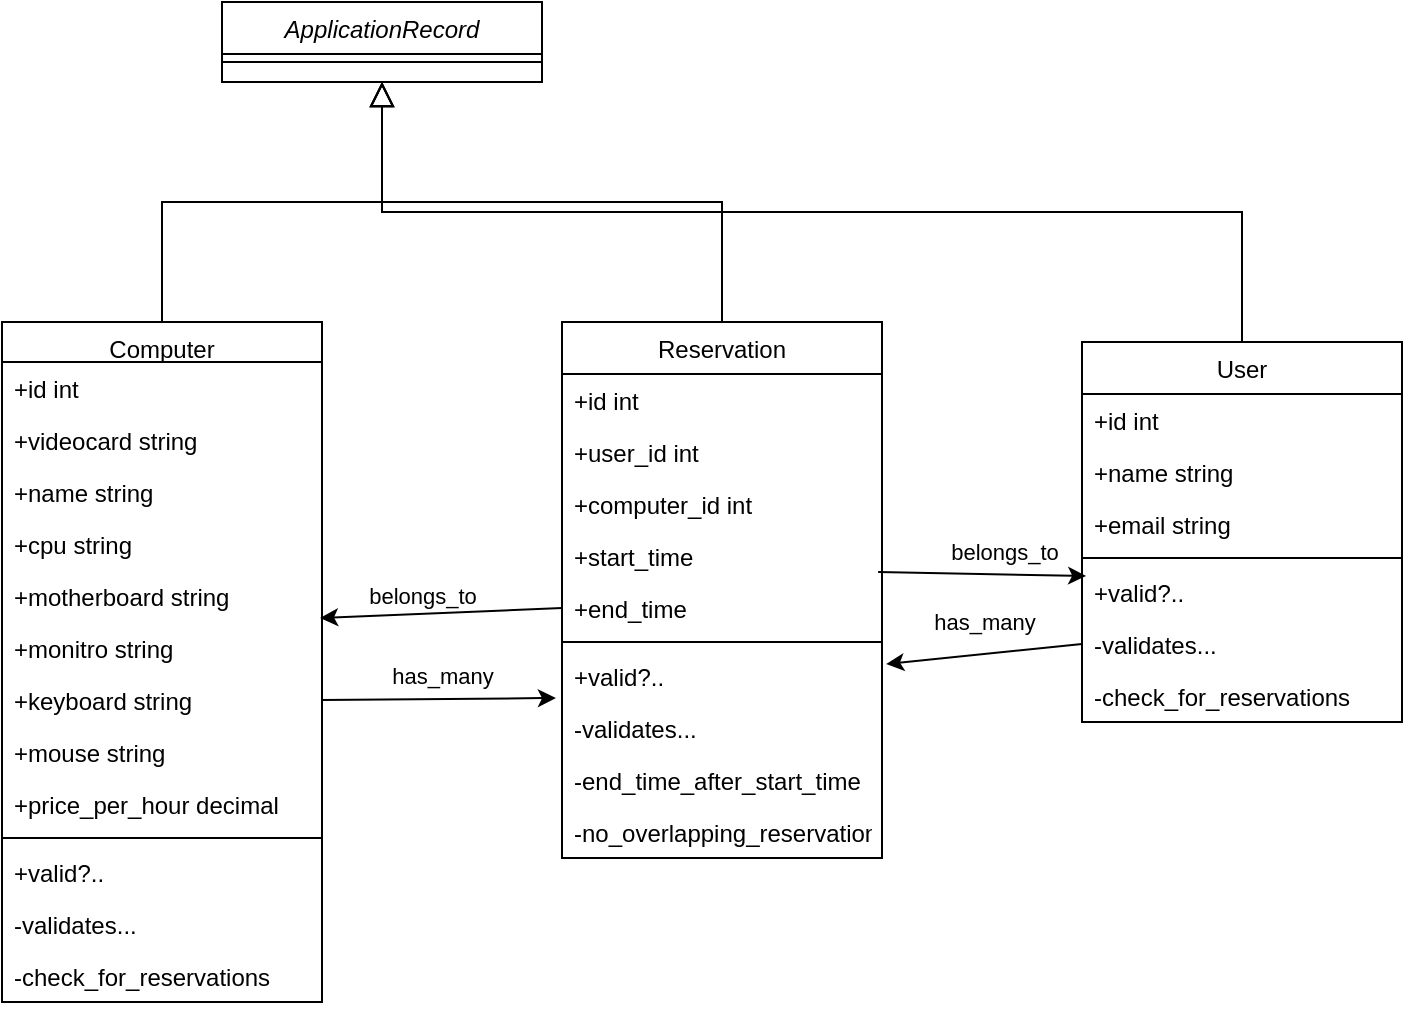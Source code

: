 <mxfile version="26.0.8">
  <diagram id="C5RBs43oDa-KdzZeNtuy" name="Page-1">
    <mxGraphModel dx="1434" dy="746" grid="1" gridSize="10" guides="1" tooltips="1" connect="1" arrows="1" fold="1" page="1" pageScale="1" pageWidth="827" pageHeight="1169" math="0" shadow="0">
      <root>
        <mxCell id="WIyWlLk6GJQsqaUBKTNV-0" />
        <mxCell id="WIyWlLk6GJQsqaUBKTNV-1" parent="WIyWlLk6GJQsqaUBKTNV-0" />
        <mxCell id="zkfFHV4jXpPFQw0GAbJ--0" value="ApplicationRecord" style="swimlane;fontStyle=2;align=center;verticalAlign=top;childLayout=stackLayout;horizontal=1;startSize=26;horizontalStack=0;resizeParent=1;resizeLast=0;collapsible=1;marginBottom=0;rounded=0;shadow=0;strokeWidth=1;" parent="WIyWlLk6GJQsqaUBKTNV-1" vertex="1">
          <mxGeometry x="220" y="50" width="160" height="40" as="geometry">
            <mxRectangle x="230" y="140" width="160" height="26" as="alternateBounds" />
          </mxGeometry>
        </mxCell>
        <mxCell id="zkfFHV4jXpPFQw0GAbJ--4" value="" style="line;html=1;strokeWidth=1;align=left;verticalAlign=middle;spacingTop=-1;spacingLeft=3;spacingRight=3;rotatable=0;labelPosition=right;points=[];portConstraint=eastwest;" parent="zkfFHV4jXpPFQw0GAbJ--0" vertex="1">
          <mxGeometry y="26" width="160" height="8" as="geometry" />
        </mxCell>
        <mxCell id="zkfFHV4jXpPFQw0GAbJ--12" value="" style="endArrow=block;endSize=10;endFill=0;shadow=0;strokeWidth=1;rounded=0;curved=0;edgeStyle=elbowEdgeStyle;elbow=vertical;" parent="WIyWlLk6GJQsqaUBKTNV-1" target="zkfFHV4jXpPFQw0GAbJ--0" edge="1">
          <mxGeometry width="160" relative="1" as="geometry">
            <mxPoint x="190" y="210" as="sourcePoint" />
            <mxPoint x="200" y="203" as="targetPoint" />
          </mxGeometry>
        </mxCell>
        <mxCell id="zkfFHV4jXpPFQw0GAbJ--13" value="User" style="swimlane;fontStyle=0;align=center;verticalAlign=top;childLayout=stackLayout;horizontal=1;startSize=26;horizontalStack=0;resizeParent=1;resizeLast=0;collapsible=1;marginBottom=0;rounded=0;shadow=0;strokeWidth=1;" parent="WIyWlLk6GJQsqaUBKTNV-1" vertex="1">
          <mxGeometry x="650" y="220" width="160" height="190" as="geometry">
            <mxRectangle x="340" y="380" width="170" height="26" as="alternateBounds" />
          </mxGeometry>
        </mxCell>
        <mxCell id="zkfFHV4jXpPFQw0GAbJ--14" value="+id int" style="text;align=left;verticalAlign=top;spacingLeft=4;spacingRight=4;overflow=hidden;rotatable=0;points=[[0,0.5],[1,0.5]];portConstraint=eastwest;" parent="zkfFHV4jXpPFQw0GAbJ--13" vertex="1">
          <mxGeometry y="26" width="160" height="26" as="geometry" />
        </mxCell>
        <mxCell id="UowY3W94g4IepwRoSopE-0" value="+name string" style="text;align=left;verticalAlign=top;spacingLeft=4;spacingRight=4;overflow=hidden;rotatable=0;points=[[0,0.5],[1,0.5]];portConstraint=eastwest;" vertex="1" parent="zkfFHV4jXpPFQw0GAbJ--13">
          <mxGeometry y="52" width="160" height="26" as="geometry" />
        </mxCell>
        <mxCell id="UowY3W94g4IepwRoSopE-1" value="+email string" style="text;align=left;verticalAlign=top;spacingLeft=4;spacingRight=4;overflow=hidden;rotatable=0;points=[[0,0.5],[1,0.5]];portConstraint=eastwest;" vertex="1" parent="zkfFHV4jXpPFQw0GAbJ--13">
          <mxGeometry y="78" width="160" height="26" as="geometry" />
        </mxCell>
        <mxCell id="zkfFHV4jXpPFQw0GAbJ--15" value="" style="line;html=1;strokeWidth=1;align=left;verticalAlign=middle;spacingTop=-1;spacingLeft=3;spacingRight=3;rotatable=0;labelPosition=right;points=[];portConstraint=eastwest;" parent="zkfFHV4jXpPFQw0GAbJ--13" vertex="1">
          <mxGeometry y="104" width="160" height="8" as="geometry" />
        </mxCell>
        <mxCell id="UowY3W94g4IepwRoSopE-46" value="+valid?.." style="text;align=left;verticalAlign=top;spacingLeft=4;spacingRight=4;overflow=hidden;rotatable=0;points=[[0,0.5],[1,0.5]];portConstraint=eastwest;" vertex="1" parent="zkfFHV4jXpPFQw0GAbJ--13">
          <mxGeometry y="112" width="160" height="26" as="geometry" />
        </mxCell>
        <mxCell id="UowY3W94g4IepwRoSopE-47" value="-validates..." style="text;align=left;verticalAlign=top;spacingLeft=4;spacingRight=4;overflow=hidden;rotatable=0;points=[[0,0.5],[1,0.5]];portConstraint=eastwest;" vertex="1" parent="zkfFHV4jXpPFQw0GAbJ--13">
          <mxGeometry y="138" width="160" height="26" as="geometry" />
        </mxCell>
        <mxCell id="UowY3W94g4IepwRoSopE-3" value="-check_for_reservations" style="text;align=left;verticalAlign=top;spacingLeft=4;spacingRight=4;overflow=hidden;rotatable=0;points=[[0,0.5],[1,0.5]];portConstraint=eastwest;" vertex="1" parent="zkfFHV4jXpPFQw0GAbJ--13">
          <mxGeometry y="164" width="160" height="26" as="geometry" />
        </mxCell>
        <mxCell id="zkfFHV4jXpPFQw0GAbJ--16" value="" style="endArrow=block;endSize=10;endFill=0;shadow=0;strokeWidth=1;rounded=0;curved=0;edgeStyle=elbowEdgeStyle;elbow=vertical;" parent="WIyWlLk6GJQsqaUBKTNV-1" source="zkfFHV4jXpPFQw0GAbJ--13" target="zkfFHV4jXpPFQw0GAbJ--0" edge="1">
          <mxGeometry width="160" relative="1" as="geometry">
            <mxPoint x="210" y="373" as="sourcePoint" />
            <mxPoint x="310" y="271" as="targetPoint" />
          </mxGeometry>
        </mxCell>
        <mxCell id="UowY3W94g4IepwRoSopE-25" value="Computer" style="swimlane;fontStyle=0;align=center;verticalAlign=top;childLayout=stackLayout;horizontal=1;startSize=20;horizontalStack=0;resizeParent=1;resizeLast=0;collapsible=1;marginBottom=0;rounded=0;shadow=0;strokeWidth=1;" vertex="1" parent="WIyWlLk6GJQsqaUBKTNV-1">
          <mxGeometry x="110" y="210" width="160" height="340" as="geometry">
            <mxRectangle x="130" y="380" width="160" height="26" as="alternateBounds" />
          </mxGeometry>
        </mxCell>
        <mxCell id="UowY3W94g4IepwRoSopE-26" value="+id int" style="text;align=left;verticalAlign=top;spacingLeft=4;spacingRight=4;overflow=hidden;rotatable=0;points=[[0,0.5],[1,0.5]];portConstraint=eastwest;" vertex="1" parent="UowY3W94g4IepwRoSopE-25">
          <mxGeometry y="20" width="160" height="26" as="geometry" />
        </mxCell>
        <mxCell id="UowY3W94g4IepwRoSopE-27" value="+videocard string" style="text;align=left;verticalAlign=top;spacingLeft=4;spacingRight=4;overflow=hidden;rotatable=0;points=[[0,0.5],[1,0.5]];portConstraint=eastwest;" vertex="1" parent="UowY3W94g4IepwRoSopE-25">
          <mxGeometry y="46" width="160" height="26" as="geometry" />
        </mxCell>
        <mxCell id="UowY3W94g4IepwRoSopE-35" value="+name string" style="text;align=left;verticalAlign=top;spacingLeft=4;spacingRight=4;overflow=hidden;rotatable=0;points=[[0,0.5],[1,0.5]];portConstraint=eastwest;" vertex="1" parent="UowY3W94g4IepwRoSopE-25">
          <mxGeometry y="72" width="160" height="26" as="geometry" />
        </mxCell>
        <mxCell id="UowY3W94g4IepwRoSopE-28" value="+cpu string" style="text;align=left;verticalAlign=top;spacingLeft=4;spacingRight=4;overflow=hidden;rotatable=0;points=[[0,0.5],[1,0.5]];portConstraint=eastwest;" vertex="1" parent="UowY3W94g4IepwRoSopE-25">
          <mxGeometry y="98" width="160" height="26" as="geometry" />
        </mxCell>
        <mxCell id="UowY3W94g4IepwRoSopE-29" value="+motherboard string" style="text;align=left;verticalAlign=top;spacingLeft=4;spacingRight=4;overflow=hidden;rotatable=0;points=[[0,0.5],[1,0.5]];portConstraint=eastwest;" vertex="1" parent="UowY3W94g4IepwRoSopE-25">
          <mxGeometry y="124" width="160" height="26" as="geometry" />
        </mxCell>
        <mxCell id="UowY3W94g4IepwRoSopE-30" value="+monitro string" style="text;align=left;verticalAlign=top;spacingLeft=4;spacingRight=4;overflow=hidden;rotatable=0;points=[[0,0.5],[1,0.5]];portConstraint=eastwest;" vertex="1" parent="UowY3W94g4IepwRoSopE-25">
          <mxGeometry y="150" width="160" height="26" as="geometry" />
        </mxCell>
        <mxCell id="UowY3W94g4IepwRoSopE-31" value="+keyboard string" style="text;align=left;verticalAlign=top;spacingLeft=4;spacingRight=4;overflow=hidden;rotatable=0;points=[[0,0.5],[1,0.5]];portConstraint=eastwest;" vertex="1" parent="UowY3W94g4IepwRoSopE-25">
          <mxGeometry y="176" width="160" height="26" as="geometry" />
        </mxCell>
        <mxCell id="UowY3W94g4IepwRoSopE-32" value="+mouse string" style="text;align=left;verticalAlign=top;spacingLeft=4;spacingRight=4;overflow=hidden;rotatable=0;points=[[0,0.5],[1,0.5]];portConstraint=eastwest;" vertex="1" parent="UowY3W94g4IepwRoSopE-25">
          <mxGeometry y="202" width="160" height="26" as="geometry" />
        </mxCell>
        <mxCell id="UowY3W94g4IepwRoSopE-33" value="+price_per_hour decimal" style="text;align=left;verticalAlign=top;spacingLeft=4;spacingRight=4;overflow=hidden;rotatable=0;points=[[0,0.5],[1,0.5]];portConstraint=eastwest;" vertex="1" parent="UowY3W94g4IepwRoSopE-25">
          <mxGeometry y="228" width="160" height="26" as="geometry" />
        </mxCell>
        <mxCell id="UowY3W94g4IepwRoSopE-34" value="" style="line;html=1;strokeWidth=1;align=left;verticalAlign=middle;spacingTop=-1;spacingLeft=3;spacingRight=3;rotatable=0;labelPosition=right;points=[];portConstraint=eastwest;" vertex="1" parent="UowY3W94g4IepwRoSopE-25">
          <mxGeometry y="254" width="160" height="8" as="geometry" />
        </mxCell>
        <mxCell id="UowY3W94g4IepwRoSopE-45" value="+valid?.." style="text;align=left;verticalAlign=top;spacingLeft=4;spacingRight=4;overflow=hidden;rotatable=0;points=[[0,0.5],[1,0.5]];portConstraint=eastwest;" vertex="1" parent="UowY3W94g4IepwRoSopE-25">
          <mxGeometry y="262" width="160" height="26" as="geometry" />
        </mxCell>
        <mxCell id="UowY3W94g4IepwRoSopE-36" value="-validates..." style="text;align=left;verticalAlign=top;spacingLeft=4;spacingRight=4;overflow=hidden;rotatable=0;points=[[0,0.5],[1,0.5]];portConstraint=eastwest;" vertex="1" parent="UowY3W94g4IepwRoSopE-25">
          <mxGeometry y="288" width="160" height="26" as="geometry" />
        </mxCell>
        <mxCell id="UowY3W94g4IepwRoSopE-44" value="-check_for_reservations" style="text;align=left;verticalAlign=top;spacingLeft=4;spacingRight=4;overflow=hidden;rotatable=0;points=[[0,0.5],[1,0.5]];portConstraint=eastwest;" vertex="1" parent="UowY3W94g4IepwRoSopE-25">
          <mxGeometry y="314" width="160" height="26" as="geometry" />
        </mxCell>
        <mxCell id="UowY3W94g4IepwRoSopE-56" value="Reservation" style="swimlane;fontStyle=0;align=center;verticalAlign=top;childLayout=stackLayout;horizontal=1;startSize=26;horizontalStack=0;resizeParent=1;resizeLast=0;collapsible=1;marginBottom=0;rounded=0;shadow=0;strokeWidth=1;" vertex="1" parent="WIyWlLk6GJQsqaUBKTNV-1">
          <mxGeometry x="390" y="210" width="160" height="268" as="geometry">
            <mxRectangle x="340" y="380" width="170" height="26" as="alternateBounds" />
          </mxGeometry>
        </mxCell>
        <mxCell id="UowY3W94g4IepwRoSopE-57" value="+id int" style="text;align=left;verticalAlign=top;spacingLeft=4;spacingRight=4;overflow=hidden;rotatable=0;points=[[0,0.5],[1,0.5]];portConstraint=eastwest;" vertex="1" parent="UowY3W94g4IepwRoSopE-56">
          <mxGeometry y="26" width="160" height="26" as="geometry" />
        </mxCell>
        <mxCell id="UowY3W94g4IepwRoSopE-58" value="+user_id int" style="text;align=left;verticalAlign=top;spacingLeft=4;spacingRight=4;overflow=hidden;rotatable=0;points=[[0,0.5],[1,0.5]];portConstraint=eastwest;" vertex="1" parent="UowY3W94g4IepwRoSopE-56">
          <mxGeometry y="52" width="160" height="26" as="geometry" />
        </mxCell>
        <mxCell id="UowY3W94g4IepwRoSopE-65" value="+computer_id int" style="text;align=left;verticalAlign=top;spacingLeft=4;spacingRight=4;overflow=hidden;rotatable=0;points=[[0,0.5],[1,0.5]];portConstraint=eastwest;" vertex="1" parent="UowY3W94g4IepwRoSopE-56">
          <mxGeometry y="78" width="160" height="26" as="geometry" />
        </mxCell>
        <mxCell id="UowY3W94g4IepwRoSopE-66" value="+start_time" style="text;align=left;verticalAlign=top;spacingLeft=4;spacingRight=4;overflow=hidden;rotatable=0;points=[[0,0.5],[1,0.5]];portConstraint=eastwest;" vertex="1" parent="UowY3W94g4IepwRoSopE-56">
          <mxGeometry y="104" width="160" height="26" as="geometry" />
        </mxCell>
        <mxCell id="UowY3W94g4IepwRoSopE-67" value="+end_time" style="text;align=left;verticalAlign=top;spacingLeft=4;spacingRight=4;overflow=hidden;rotatable=0;points=[[0,0.5],[1,0.5]];portConstraint=eastwest;" vertex="1" parent="UowY3W94g4IepwRoSopE-56">
          <mxGeometry y="130" width="160" height="26" as="geometry" />
        </mxCell>
        <mxCell id="UowY3W94g4IepwRoSopE-60" value="" style="line;html=1;strokeWidth=1;align=left;verticalAlign=middle;spacingTop=-1;spacingLeft=3;spacingRight=3;rotatable=0;labelPosition=right;points=[];portConstraint=eastwest;" vertex="1" parent="UowY3W94g4IepwRoSopE-56">
          <mxGeometry y="156" width="160" height="8" as="geometry" />
        </mxCell>
        <mxCell id="UowY3W94g4IepwRoSopE-61" value="+valid?.." style="text;align=left;verticalAlign=top;spacingLeft=4;spacingRight=4;overflow=hidden;rotatable=0;points=[[0,0.5],[1,0.5]];portConstraint=eastwest;" vertex="1" parent="UowY3W94g4IepwRoSopE-56">
          <mxGeometry y="164" width="160" height="26" as="geometry" />
        </mxCell>
        <mxCell id="UowY3W94g4IepwRoSopE-62" value="-validates..." style="text;align=left;verticalAlign=top;spacingLeft=4;spacingRight=4;overflow=hidden;rotatable=0;points=[[0,0.5],[1,0.5]];portConstraint=eastwest;" vertex="1" parent="UowY3W94g4IepwRoSopE-56">
          <mxGeometry y="190" width="160" height="26" as="geometry" />
        </mxCell>
        <mxCell id="UowY3W94g4IepwRoSopE-63" value="-end_time_after_start_time" style="text;align=left;verticalAlign=top;spacingLeft=4;spacingRight=4;overflow=hidden;rotatable=0;points=[[0,0.5],[1,0.5]];portConstraint=eastwest;" vertex="1" parent="UowY3W94g4IepwRoSopE-56">
          <mxGeometry y="216" width="160" height="26" as="geometry" />
        </mxCell>
        <mxCell id="UowY3W94g4IepwRoSopE-68" value="-no_overlapping_reservations" style="text;align=left;verticalAlign=top;spacingLeft=4;spacingRight=4;overflow=hidden;rotatable=0;points=[[0,0.5],[1,0.5]];portConstraint=eastwest;" vertex="1" parent="UowY3W94g4IepwRoSopE-56">
          <mxGeometry y="242" width="160" height="26" as="geometry" />
        </mxCell>
        <mxCell id="UowY3W94g4IepwRoSopE-64" value="" style="endArrow=block;endSize=10;endFill=0;shadow=0;strokeWidth=1;rounded=0;curved=0;edgeStyle=elbowEdgeStyle;elbow=vertical;exitX=0.5;exitY=0;exitDx=0;exitDy=0;" edge="1" parent="WIyWlLk6GJQsqaUBKTNV-1" source="UowY3W94g4IepwRoSopE-56">
          <mxGeometry width="160" relative="1" as="geometry">
            <mxPoint x="410" y="210" as="sourcePoint" />
            <mxPoint x="300" y="90" as="targetPoint" />
          </mxGeometry>
        </mxCell>
        <mxCell id="UowY3W94g4IepwRoSopE-69" value="" style="endArrow=classic;html=1;rounded=0;exitX=0;exitY=0.5;exitDx=0;exitDy=0;entryX=0.994;entryY=0.923;entryDx=0;entryDy=0;entryPerimeter=0;" edge="1" parent="WIyWlLk6GJQsqaUBKTNV-1" source="UowY3W94g4IepwRoSopE-67" target="UowY3W94g4IepwRoSopE-29">
          <mxGeometry width="50" height="50" relative="1" as="geometry">
            <mxPoint x="570" y="360" as="sourcePoint" />
            <mxPoint x="450" y="360" as="targetPoint" />
          </mxGeometry>
        </mxCell>
        <mxCell id="UowY3W94g4IepwRoSopE-71" value="belongs_to" style="edgeLabel;html=1;align=center;verticalAlign=middle;resizable=0;points=[];" vertex="1" connectable="0" parent="UowY3W94g4IepwRoSopE-69">
          <mxGeometry x="0.505" relative="1" as="geometry">
            <mxPoint x="21" y="-10" as="offset" />
          </mxGeometry>
        </mxCell>
        <mxCell id="UowY3W94g4IepwRoSopE-72" value="" style="endArrow=classic;html=1;rounded=0;exitX=0.988;exitY=0.808;exitDx=0;exitDy=0;entryX=0.013;entryY=0.192;entryDx=0;entryDy=0;entryPerimeter=0;exitPerimeter=0;" edge="1" parent="WIyWlLk6GJQsqaUBKTNV-1" source="UowY3W94g4IepwRoSopE-66" target="UowY3W94g4IepwRoSopE-46">
          <mxGeometry width="50" height="50" relative="1" as="geometry">
            <mxPoint x="400" y="363" as="sourcePoint" />
            <mxPoint x="279" y="368" as="targetPoint" />
          </mxGeometry>
        </mxCell>
        <mxCell id="UowY3W94g4IepwRoSopE-73" value="belongs_to" style="edgeLabel;html=1;align=center;verticalAlign=middle;resizable=0;points=[];" vertex="1" connectable="0" parent="UowY3W94g4IepwRoSopE-72">
          <mxGeometry x="0.505" relative="1" as="geometry">
            <mxPoint x="-16" y="-12" as="offset" />
          </mxGeometry>
        </mxCell>
        <mxCell id="UowY3W94g4IepwRoSopE-74" value="" style="endArrow=classic;html=1;rounded=0;exitX=1;exitY=0.5;exitDx=0;exitDy=0;entryX=-0.019;entryY=-0.077;entryDx=0;entryDy=0;entryPerimeter=0;" edge="1" parent="WIyWlLk6GJQsqaUBKTNV-1" source="UowY3W94g4IepwRoSopE-31" target="UowY3W94g4IepwRoSopE-62">
          <mxGeometry width="50" height="50" relative="1" as="geometry">
            <mxPoint x="400" y="420" as="sourcePoint" />
            <mxPoint x="279" y="425" as="targetPoint" />
          </mxGeometry>
        </mxCell>
        <mxCell id="UowY3W94g4IepwRoSopE-75" value="has_many" style="edgeLabel;html=1;align=center;verticalAlign=middle;resizable=0;points=[];" vertex="1" connectable="0" parent="UowY3W94g4IepwRoSopE-74">
          <mxGeometry x="0.505" relative="1" as="geometry">
            <mxPoint x="-28" y="-11" as="offset" />
          </mxGeometry>
        </mxCell>
        <mxCell id="UowY3W94g4IepwRoSopE-76" value="" style="endArrow=classic;html=1;rounded=0;exitX=0;exitY=0.5;exitDx=0;exitDy=0;entryX=1.013;entryY=0.269;entryDx=0;entryDy=0;entryPerimeter=0;" edge="1" parent="WIyWlLk6GJQsqaUBKTNV-1" source="UowY3W94g4IepwRoSopE-47" target="UowY3W94g4IepwRoSopE-61">
          <mxGeometry width="50" height="50" relative="1" as="geometry">
            <mxPoint x="280" y="409" as="sourcePoint" />
            <mxPoint x="397" y="408" as="targetPoint" />
          </mxGeometry>
        </mxCell>
        <mxCell id="UowY3W94g4IepwRoSopE-77" value="has_many" style="edgeLabel;html=1;align=center;verticalAlign=middle;resizable=0;points=[];" vertex="1" connectable="0" parent="UowY3W94g4IepwRoSopE-76">
          <mxGeometry x="0.505" relative="1" as="geometry">
            <mxPoint x="24" y="-19" as="offset" />
          </mxGeometry>
        </mxCell>
      </root>
    </mxGraphModel>
  </diagram>
</mxfile>
